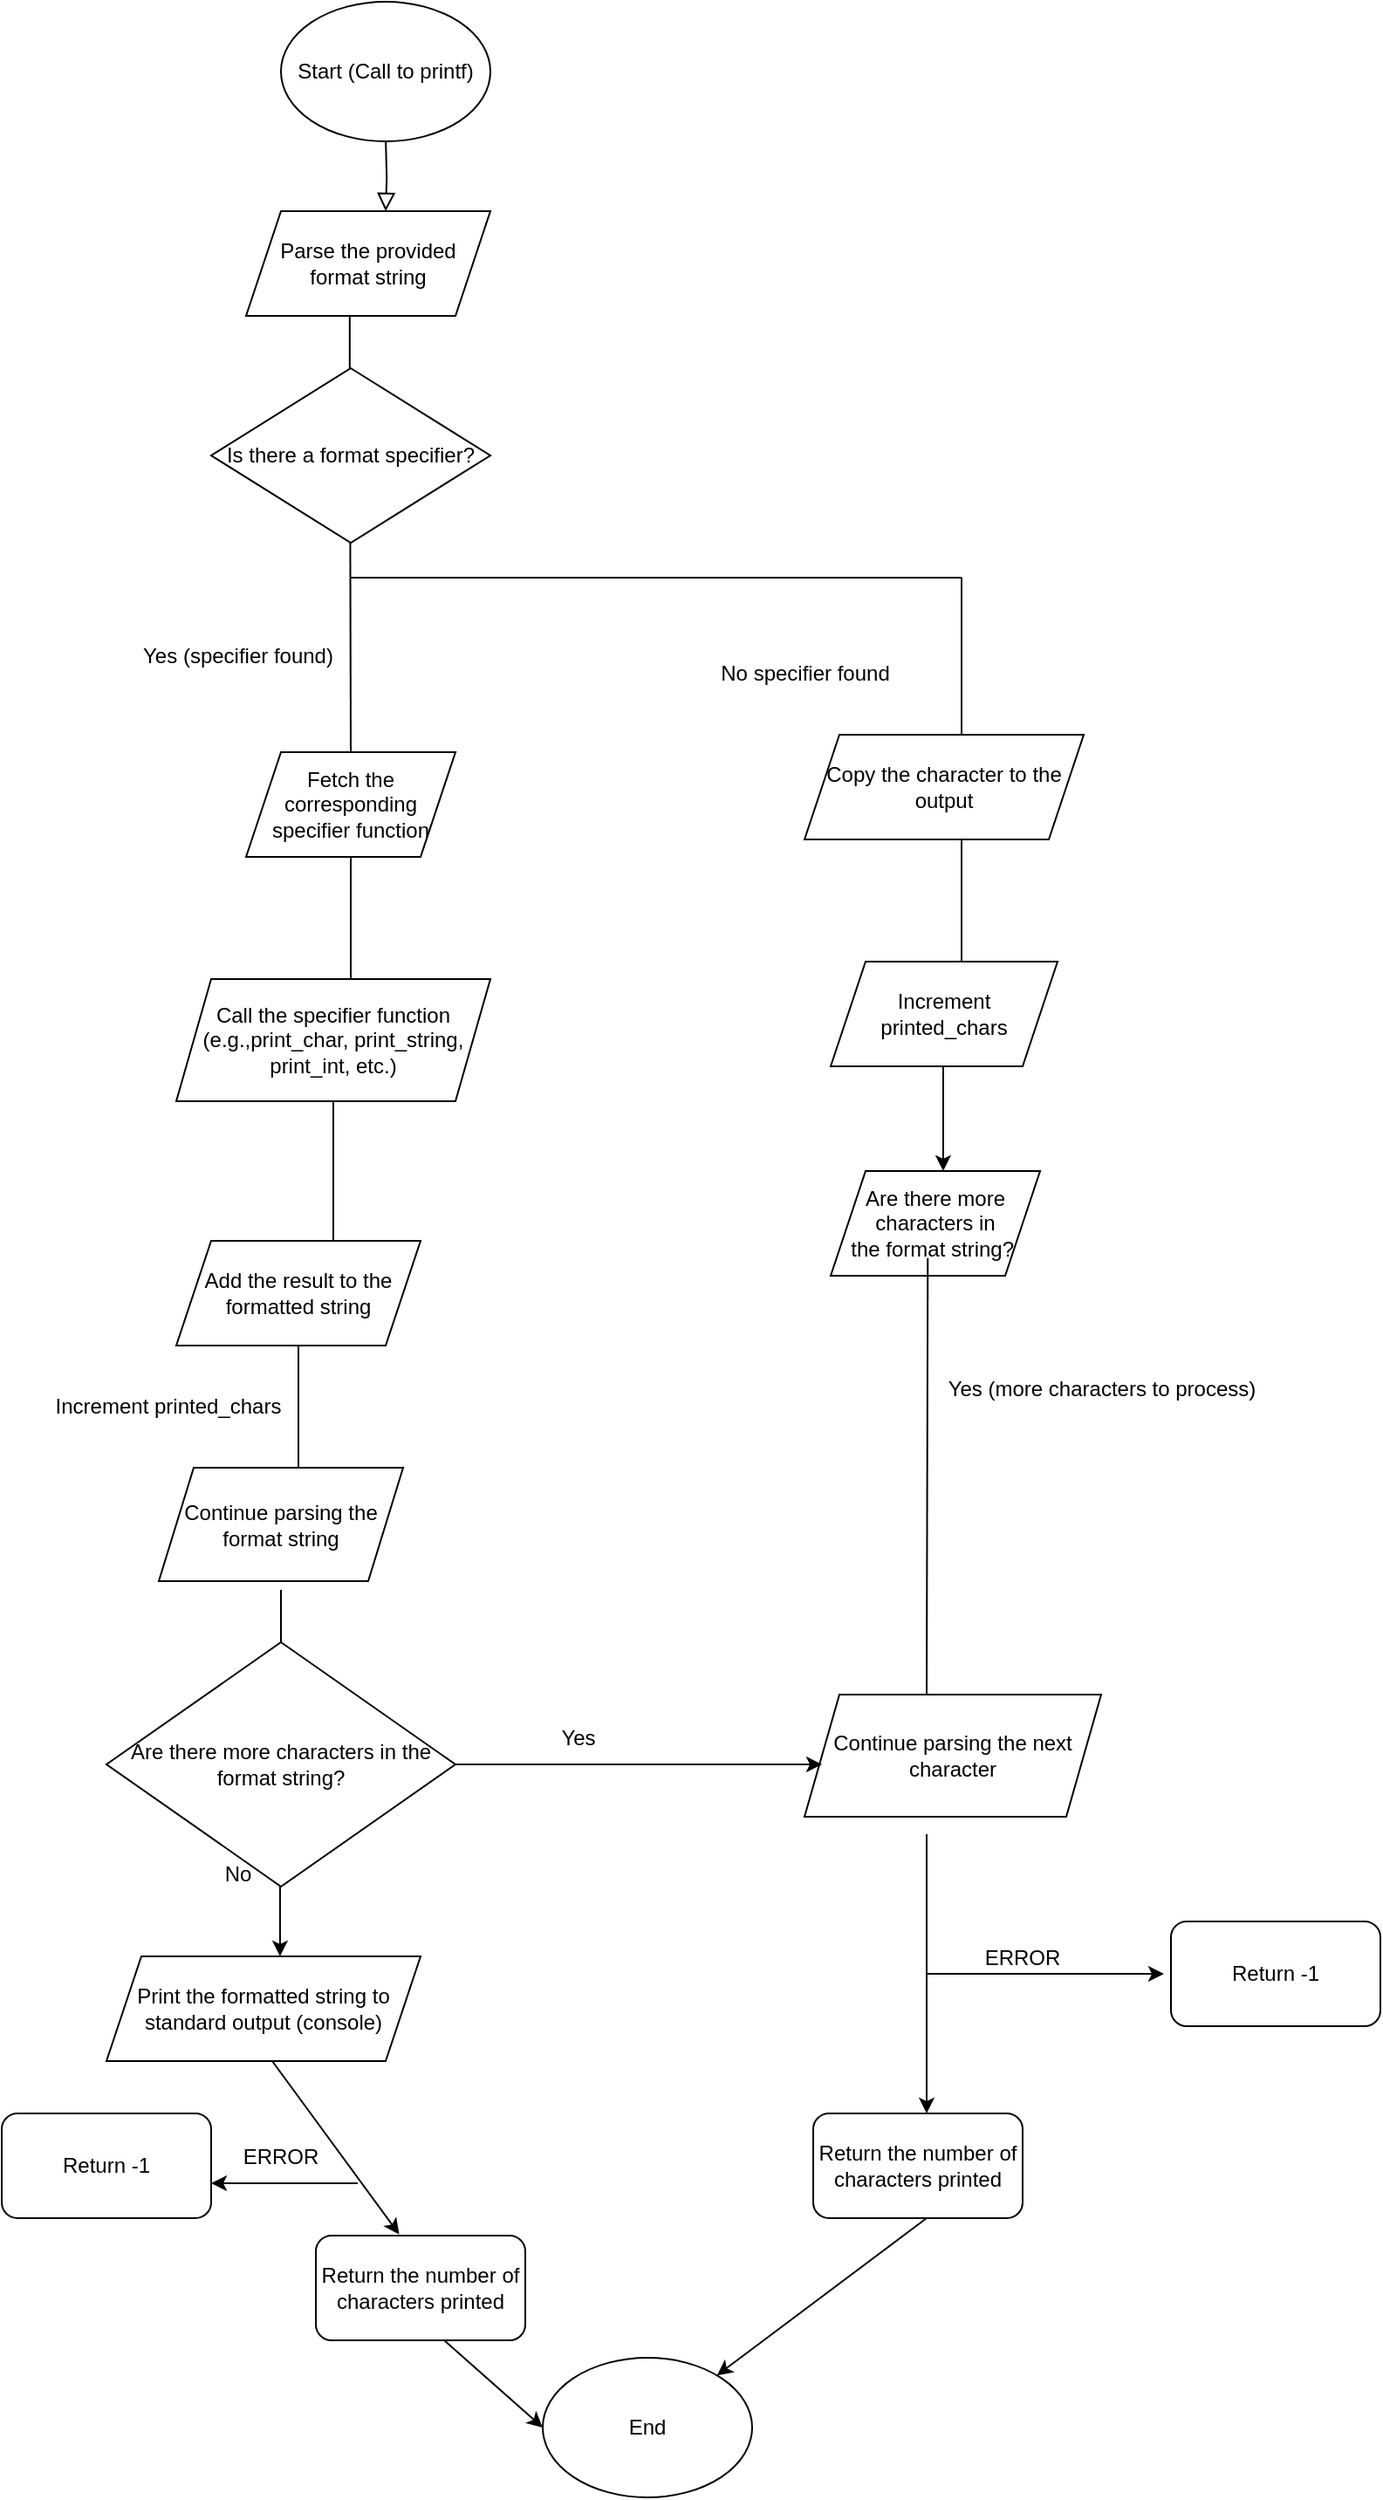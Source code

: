 <mxfile version="24.9.1">
  <diagram id="C5RBs43oDa-KdzZeNtuy" name="Page-1">
    <mxGraphModel dx="1249" dy="573" grid="1" gridSize="10" guides="1" tooltips="1" connect="1" arrows="1" fold="1" page="1" pageScale="1" pageWidth="1169" pageHeight="827" background="none" math="0" shadow="0">
      <root>
        <mxCell id="WIyWlLk6GJQsqaUBKTNV-0" />
        <mxCell id="WIyWlLk6GJQsqaUBKTNV-1" parent="WIyWlLk6GJQsqaUBKTNV-0" />
        <mxCell id="WIyWlLk6GJQsqaUBKTNV-2" value="" style="rounded=0;html=1;jettySize=auto;orthogonalLoop=1;fontSize=11;endArrow=block;endFill=0;endSize=8;strokeWidth=1;shadow=0;labelBackgroundColor=none;edgeStyle=orthogonalEdgeStyle;fontColor=default;" parent="WIyWlLk6GJQsqaUBKTNV-1" edge="1">
          <mxGeometry relative="1" as="geometry">
            <mxPoint x="220.059" y="120" as="sourcePoint" />
            <mxPoint x="220.0" y="160" as="targetPoint" />
          </mxGeometry>
        </mxCell>
        <mxCell id="ZbzTx8bvdQ4IVM7PE_-E-2" style="edgeStyle=orthogonalEdgeStyle;rounded=0;orthogonalLoop=1;jettySize=auto;html=1;exitX=0.5;exitY=1;exitDx=0;exitDy=0;labelBackgroundColor=none;fontColor=default;" edge="1" parent="WIyWlLk6GJQsqaUBKTNV-1">
          <mxGeometry relative="1" as="geometry">
            <mxPoint x="219.862" y="120.172" as="targetPoint" />
            <mxPoint x="220" y="120" as="sourcePoint" />
          </mxGeometry>
        </mxCell>
        <mxCell id="ZbzTx8bvdQ4IVM7PE_-E-1" value="Parse the provided format &lt;span class=&quot;hljs-type&quot;&gt;string&lt;/span&gt;" style="shape=parallelogram;perimeter=parallelogramPerimeter;whiteSpace=wrap;html=1;fixedSize=1;labelBackgroundColor=none;" vertex="1" parent="WIyWlLk6GJQsqaUBKTNV-1">
          <mxGeometry x="140" y="160" width="140" height="60" as="geometry" />
        </mxCell>
        <mxCell id="ZbzTx8bvdQ4IVM7PE_-E-4" value="" style="endArrow=classic;html=1;rounded=0;exitX=0;exitY=1;exitDx=0;exitDy=0;labelBackgroundColor=none;fontColor=default;" edge="1" parent="WIyWlLk6GJQsqaUBKTNV-1">
          <mxGeometry width="50" height="50" relative="1" as="geometry">
            <mxPoint x="199.41" y="220" as="sourcePoint" />
            <mxPoint x="199.41" y="270" as="targetPoint" />
          </mxGeometry>
        </mxCell>
        <mxCell id="ZbzTx8bvdQ4IVM7PE_-E-15" value="" style="endArrow=none;html=1;rounded=0;labelBackgroundColor=none;fontColor=default;" edge="1" parent="WIyWlLk6GJQsqaUBKTNV-1">
          <mxGeometry width="50" height="50" relative="1" as="geometry">
            <mxPoint x="199.66" y="330" as="sourcePoint" />
            <mxPoint x="200" y="470" as="targetPoint" />
          </mxGeometry>
        </mxCell>
        <mxCell id="ZbzTx8bvdQ4IVM7PE_-E-16" value="" style="endArrow=none;html=1;rounded=0;labelBackgroundColor=none;fontColor=default;" edge="1" parent="WIyWlLk6GJQsqaUBKTNV-1">
          <mxGeometry width="50" height="50" relative="1" as="geometry">
            <mxPoint x="200" y="370" as="sourcePoint" />
            <mxPoint x="550" y="370" as="targetPoint" />
          </mxGeometry>
        </mxCell>
        <mxCell id="ZbzTx8bvdQ4IVM7PE_-E-17" value="" style="endArrow=none;html=1;rounded=0;labelBackgroundColor=none;fontColor=default;" edge="1" parent="WIyWlLk6GJQsqaUBKTNV-1">
          <mxGeometry width="50" height="50" relative="1" as="geometry">
            <mxPoint x="550" y="370" as="sourcePoint" />
            <mxPoint x="550" y="460" as="targetPoint" />
          </mxGeometry>
        </mxCell>
        <mxCell id="ZbzTx8bvdQ4IVM7PE_-E-18" value="No specifier found" style="text;html=1;align=center;verticalAlign=middle;resizable=0;points=[];autosize=1;strokeColor=none;fillColor=none;labelBackgroundColor=none;" vertex="1" parent="WIyWlLk6GJQsqaUBKTNV-1">
          <mxGeometry x="400" y="410" width="120" height="30" as="geometry" />
        </mxCell>
        <mxCell id="ZbzTx8bvdQ4IVM7PE_-E-19" value="Copy the character &lt;span class=&quot;hljs-keyword&quot;&gt;to&lt;/span&gt; the output" style="shape=parallelogram;perimeter=parallelogramPerimeter;whiteSpace=wrap;html=1;fixedSize=1;labelBackgroundColor=none;" vertex="1" parent="WIyWlLk6GJQsqaUBKTNV-1">
          <mxGeometry x="460" y="460" width="160" height="60" as="geometry" />
        </mxCell>
        <mxCell id="ZbzTx8bvdQ4IVM7PE_-E-20" value="" style="endArrow=none;html=1;rounded=0;labelBackgroundColor=none;fontColor=default;" edge="1" parent="WIyWlLk6GJQsqaUBKTNV-1">
          <mxGeometry width="50" height="50" relative="1" as="geometry">
            <mxPoint x="550" y="590" as="sourcePoint" />
            <mxPoint x="550" y="520" as="targetPoint" />
          </mxGeometry>
        </mxCell>
        <mxCell id="ZbzTx8bvdQ4IVM7PE_-E-22" value="" style="endArrow=classic;html=1;rounded=0;labelBackgroundColor=none;fontColor=default;" edge="1" parent="WIyWlLk6GJQsqaUBKTNV-1">
          <mxGeometry width="50" height="50" relative="1" as="geometry">
            <mxPoint x="539.47" y="650" as="sourcePoint" />
            <mxPoint x="539.47" y="710" as="targetPoint" />
          </mxGeometry>
        </mxCell>
        <mxCell id="ZbzTx8bvdQ4IVM7PE_-E-23" value="Increment printed_chars" style="shape=parallelogram;perimeter=parallelogramPerimeter;whiteSpace=wrap;html=1;fixedSize=1;labelBackgroundColor=none;" vertex="1" parent="WIyWlLk6GJQsqaUBKTNV-1">
          <mxGeometry x="475" y="590" width="130" height="60" as="geometry" />
        </mxCell>
        <mxCell id="ZbzTx8bvdQ4IVM7PE_-E-24" value="Are there more characters &lt;span class=&quot;hljs-keyword&quot;&gt;in&lt;/span&gt;&lt;div&gt;&lt;span class=&quot;hljs-keyword&quot;&gt;the format &lt;span class=&quot;hljs-type&quot;&gt;string&lt;/span&gt;?&amp;nbsp;&lt;br&gt;&lt;/span&gt;&lt;/div&gt;" style="shape=parallelogram;perimeter=parallelogramPerimeter;whiteSpace=wrap;html=1;fixedSize=1;labelBackgroundColor=none;" vertex="1" parent="WIyWlLk6GJQsqaUBKTNV-1">
          <mxGeometry x="475" y="710" width="120" height="60" as="geometry" />
        </mxCell>
        <mxCell id="ZbzTx8bvdQ4IVM7PE_-E-25" value="" style="endArrow=none;html=1;rounded=0;entryX=0.408;entryY=0.002;entryDx=0;entryDy=0;entryPerimeter=0;labelBackgroundColor=none;fontColor=default;" edge="1" parent="WIyWlLk6GJQsqaUBKTNV-1">
          <mxGeometry width="50" height="50" relative="1" as="geometry">
            <mxPoint x="530.64" y="759.86" as="sourcePoint" />
            <mxPoint x="530.0" y="1010.0" as="targetPoint" />
          </mxGeometry>
        </mxCell>
        <mxCell id="ZbzTx8bvdQ4IVM7PE_-E-26" value="Yes (more characters &lt;span class=&quot;hljs-keyword&quot;&gt;to&lt;/span&gt; process)" style="text;html=1;align=center;verticalAlign=middle;resizable=0;points=[];autosize=1;strokeColor=none;fillColor=none;labelBackgroundColor=none;" vertex="1" parent="WIyWlLk6GJQsqaUBKTNV-1">
          <mxGeometry x="530" y="820" width="200" height="30" as="geometry" />
        </mxCell>
        <mxCell id="ZbzTx8bvdQ4IVM7PE_-E-27" value="&lt;span class=&quot;hljs-keyword&quot;&gt;Continue&lt;/span&gt; parsing the &lt;span class=&quot;hljs-keyword&quot;&gt;next&lt;/span&gt; character" style="shape=parallelogram;perimeter=parallelogramPerimeter;whiteSpace=wrap;html=1;fixedSize=1;labelBackgroundColor=none;" vertex="1" parent="WIyWlLk6GJQsqaUBKTNV-1">
          <mxGeometry x="460" y="1010" width="170" height="70" as="geometry" />
        </mxCell>
        <mxCell id="ZbzTx8bvdQ4IVM7PE_-E-28" value="" style="endArrow=classic;html=1;rounded=0;labelBackgroundColor=none;fontColor=default;" edge="1" parent="WIyWlLk6GJQsqaUBKTNV-1">
          <mxGeometry width="50" height="50" relative="1" as="geometry">
            <mxPoint x="530" y="1090" as="sourcePoint" />
            <mxPoint x="530" y="1250" as="targetPoint" />
          </mxGeometry>
        </mxCell>
        <mxCell id="ZbzTx8bvdQ4IVM7PE_-E-29" value="&lt;span class=&quot;hljs-keyword&quot;&gt;Return&lt;/span&gt; the number &lt;span class=&quot;hljs-keyword&quot;&gt;of&lt;/span&gt; characters printed" style="rounded=1;whiteSpace=wrap;html=1;labelBackgroundColor=none;" vertex="1" parent="WIyWlLk6GJQsqaUBKTNV-1">
          <mxGeometry x="465" y="1250" width="120" height="60" as="geometry" />
        </mxCell>
        <mxCell id="ZbzTx8bvdQ4IVM7PE_-E-30" value="Yes (specifier found)" style="text;html=1;align=center;verticalAlign=middle;resizable=0;points=[];autosize=1;strokeColor=none;fillColor=none;labelBackgroundColor=none;" vertex="1" parent="WIyWlLk6GJQsqaUBKTNV-1">
          <mxGeometry x="70" y="400" width="130" height="30" as="geometry" />
        </mxCell>
        <mxCell id="ZbzTx8bvdQ4IVM7PE_-E-31" value="Fetch the corresponding specifier &lt;span class=&quot;hljs-keyword&quot;&gt;function&lt;/span&gt;" style="shape=parallelogram;perimeter=parallelogramPerimeter;whiteSpace=wrap;html=1;fixedSize=1;labelBackgroundColor=none;" vertex="1" parent="WIyWlLk6GJQsqaUBKTNV-1">
          <mxGeometry x="140" y="470" width="120" height="60" as="geometry" />
        </mxCell>
        <mxCell id="ZbzTx8bvdQ4IVM7PE_-E-32" value="" style="endArrow=none;html=1;rounded=0;labelBackgroundColor=none;fontColor=default;" edge="1" parent="WIyWlLk6GJQsqaUBKTNV-1">
          <mxGeometry width="50" height="50" relative="1" as="geometry">
            <mxPoint x="200" y="600" as="sourcePoint" />
            <mxPoint x="200" y="530" as="targetPoint" />
          </mxGeometry>
        </mxCell>
        <mxCell id="ZbzTx8bvdQ4IVM7PE_-E-34" value="&lt;span class=&quot;hljs-keyword&quot;&gt;Call&lt;/span&gt; the specifier &lt;span class=&quot;hljs-keyword&quot;&gt;function&lt;/span&gt; (e.g.,print_char, print_string, print_int, etc.)" style="shape=parallelogram;perimeter=parallelogramPerimeter;whiteSpace=wrap;html=1;fixedSize=1;labelBackgroundColor=none;" vertex="1" parent="WIyWlLk6GJQsqaUBKTNV-1">
          <mxGeometry x="100" y="600" width="180" height="70" as="geometry" />
        </mxCell>
        <mxCell id="ZbzTx8bvdQ4IVM7PE_-E-35" value="" style="endArrow=none;html=1;rounded=0;labelBackgroundColor=none;fontColor=default;" edge="1" parent="WIyWlLk6GJQsqaUBKTNV-1">
          <mxGeometry width="50" height="50" relative="1" as="geometry">
            <mxPoint x="190" y="750" as="sourcePoint" />
            <mxPoint x="190" y="670" as="targetPoint" />
          </mxGeometry>
        </mxCell>
        <mxCell id="ZbzTx8bvdQ4IVM7PE_-E-36" value="Add the result &lt;span class=&quot;hljs-keyword&quot;&gt;to&lt;/span&gt; the formatted &lt;span class=&quot;hljs-type&quot;&gt;string&lt;/span&gt;" style="shape=parallelogram;perimeter=parallelogramPerimeter;whiteSpace=wrap;html=1;fixedSize=1;labelBackgroundColor=none;" vertex="1" parent="WIyWlLk6GJQsqaUBKTNV-1">
          <mxGeometry x="100" y="750" width="140" height="60" as="geometry" />
        </mxCell>
        <mxCell id="ZbzTx8bvdQ4IVM7PE_-E-37" value="" style="endArrow=none;html=1;rounded=0;labelBackgroundColor=none;fontColor=default;" edge="1" parent="WIyWlLk6GJQsqaUBKTNV-1">
          <mxGeometry width="50" height="50" relative="1" as="geometry">
            <mxPoint x="170" y="880" as="sourcePoint" />
            <mxPoint x="170" y="810" as="targetPoint" />
          </mxGeometry>
        </mxCell>
        <mxCell id="ZbzTx8bvdQ4IVM7PE_-E-38" value="Increment printed_chars" style="text;html=1;align=center;verticalAlign=middle;resizable=0;points=[];autosize=1;strokeColor=none;fillColor=none;labelBackgroundColor=none;" vertex="1" parent="WIyWlLk6GJQsqaUBKTNV-1">
          <mxGeometry x="20" y="830" width="150" height="30" as="geometry" />
        </mxCell>
        <mxCell id="ZbzTx8bvdQ4IVM7PE_-E-39" value="&lt;span class=&quot;hljs-keyword&quot;&gt;Continue&lt;/span&gt; parsing the format &lt;span class=&quot;hljs-type&quot;&gt;string&lt;/span&gt;" style="shape=parallelogram;perimeter=parallelogramPerimeter;whiteSpace=wrap;html=1;fixedSize=1;labelBackgroundColor=none;" vertex="1" parent="WIyWlLk6GJQsqaUBKTNV-1">
          <mxGeometry x="90" y="880" width="140" height="65" as="geometry" />
        </mxCell>
        <mxCell id="ZbzTx8bvdQ4IVM7PE_-E-40" value="" style="endArrow=none;html=1;rounded=0;labelBackgroundColor=none;fontColor=default;" edge="1" parent="WIyWlLk6GJQsqaUBKTNV-1">
          <mxGeometry width="50" height="50" relative="1" as="geometry">
            <mxPoint x="160" y="1010" as="sourcePoint" />
            <mxPoint x="160" y="950" as="targetPoint" />
          </mxGeometry>
        </mxCell>
        <mxCell id="ZbzTx8bvdQ4IVM7PE_-E-42" value="" style="endArrow=classic;html=1;rounded=0;labelBackgroundColor=none;fontColor=default;" edge="1" parent="WIyWlLk6GJQsqaUBKTNV-1">
          <mxGeometry width="50" height="50" relative="1" as="geometry">
            <mxPoint x="159.47" y="1070" as="sourcePoint" />
            <mxPoint x="159.47" y="1160" as="targetPoint" />
          </mxGeometry>
        </mxCell>
        <mxCell id="ZbzTx8bvdQ4IVM7PE_-E-43" value="" style="endArrow=classic;html=1;rounded=0;labelBackgroundColor=none;fontColor=default;" edge="1" parent="WIyWlLk6GJQsqaUBKTNV-1">
          <mxGeometry width="50" height="50" relative="1" as="geometry">
            <mxPoint x="210" y="1050" as="sourcePoint" />
            <mxPoint x="470" y="1050" as="targetPoint" />
          </mxGeometry>
        </mxCell>
        <mxCell id="ZbzTx8bvdQ4IVM7PE_-E-44" value="No" style="text;html=1;align=center;verticalAlign=middle;resizable=0;points=[];autosize=1;strokeColor=none;fillColor=none;labelBackgroundColor=none;" vertex="1" parent="WIyWlLk6GJQsqaUBKTNV-1">
          <mxGeometry x="115" y="1098" width="40" height="30" as="geometry" />
        </mxCell>
        <mxCell id="ZbzTx8bvdQ4IVM7PE_-E-45" value="Yes" style="text;html=1;align=center;verticalAlign=middle;resizable=0;points=[];autosize=1;strokeColor=none;fillColor=none;labelBackgroundColor=none;" vertex="1" parent="WIyWlLk6GJQsqaUBKTNV-1">
          <mxGeometry x="310" y="1020" width="40" height="30" as="geometry" />
        </mxCell>
        <mxCell id="ZbzTx8bvdQ4IVM7PE_-E-46" value="Print the formatted &lt;span class=&quot;hljs-type&quot;&gt;string&lt;/span&gt; &lt;span class=&quot;hljs-keyword&quot;&gt;to&lt;/span&gt; standard&amp;nbsp;output (console)" style="shape=parallelogram;perimeter=parallelogramPerimeter;whiteSpace=wrap;html=1;fixedSize=1;labelBackgroundColor=none;" vertex="1" parent="WIyWlLk6GJQsqaUBKTNV-1">
          <mxGeometry x="60" y="1160" width="180" height="60" as="geometry" />
        </mxCell>
        <mxCell id="ZbzTx8bvdQ4IVM7PE_-E-47" value="" style="endArrow=classic;html=1;rounded=0;entryX=0.398;entryY=-0.012;entryDx=0;entryDy=0;entryPerimeter=0;labelBackgroundColor=none;fontColor=default;" edge="1" parent="WIyWlLk6GJQsqaUBKTNV-1" target="ZbzTx8bvdQ4IVM7PE_-E-49">
          <mxGeometry width="50" height="50" relative="1" as="geometry">
            <mxPoint x="155" y="1220" as="sourcePoint" />
            <mxPoint x="155" y="1300" as="targetPoint" />
          </mxGeometry>
        </mxCell>
        <mxCell id="ZbzTx8bvdQ4IVM7PE_-E-49" value="&lt;span class=&quot;hljs-keyword&quot;&gt;Return&lt;/span&gt; the number &lt;span class=&quot;hljs-keyword&quot;&gt;of&lt;/span&gt; characters printed" style="rounded=1;whiteSpace=wrap;html=1;labelBackgroundColor=none;" vertex="1" parent="WIyWlLk6GJQsqaUBKTNV-1">
          <mxGeometry x="180" y="1320" width="120" height="60" as="geometry" />
        </mxCell>
        <mxCell id="ZbzTx8bvdQ4IVM7PE_-E-52" value="Start (&lt;span class=&quot;hljs-keyword&quot;&gt;Call&lt;/span&gt;&amp;nbsp;&lt;span class=&quot;hljs-keyword&quot;&gt;to&lt;/span&gt;&amp;nbsp;printf)" style="ellipse;whiteSpace=wrap;html=1;labelBackgroundColor=none;" vertex="1" parent="WIyWlLk6GJQsqaUBKTNV-1">
          <mxGeometry x="160" y="40" width="120" height="80" as="geometry" />
        </mxCell>
        <mxCell id="ZbzTx8bvdQ4IVM7PE_-E-53" value="&lt;span class=&quot;hljs-built_in&quot;&gt;Is&lt;/span&gt;&amp;nbsp;there a format specifier?" style="rhombus;whiteSpace=wrap;html=1;labelBackgroundColor=none;" vertex="1" parent="WIyWlLk6GJQsqaUBKTNV-1">
          <mxGeometry x="120" y="250" width="160" height="100" as="geometry" />
        </mxCell>
        <mxCell id="ZbzTx8bvdQ4IVM7PE_-E-55" value="Are there more characters&amp;nbsp;&lt;span class=&quot;hljs-keyword&quot;&gt;in&amp;nbsp;&lt;/span&gt;the format&amp;nbsp;&lt;span class=&quot;hljs-type&quot;&gt;string&lt;/span&gt;?" style="rhombus;whiteSpace=wrap;html=1;labelBackgroundColor=none;" vertex="1" parent="WIyWlLk6GJQsqaUBKTNV-1">
          <mxGeometry x="60" y="980" width="200" height="140" as="geometry" />
        </mxCell>
        <mxCell id="ZbzTx8bvdQ4IVM7PE_-E-56" value="" style="endArrow=classic;html=1;rounded=0;exitX=0.614;exitY=1.002;exitDx=0;exitDy=0;exitPerimeter=0;labelBackgroundColor=none;fontColor=default;" edge="1" parent="WIyWlLk6GJQsqaUBKTNV-1" source="ZbzTx8bvdQ4IVM7PE_-E-49">
          <mxGeometry width="50" height="50" relative="1" as="geometry">
            <mxPoint x="230" y="1380" as="sourcePoint" />
            <mxPoint x="310" y="1430" as="targetPoint" />
          </mxGeometry>
        </mxCell>
        <mxCell id="ZbzTx8bvdQ4IVM7PE_-E-57" value="" style="endArrow=classic;html=1;rounded=0;labelBackgroundColor=none;fontColor=default;" edge="1" parent="WIyWlLk6GJQsqaUBKTNV-1" target="ZbzTx8bvdQ4IVM7PE_-E-58">
          <mxGeometry width="50" height="50" relative="1" as="geometry">
            <mxPoint x="530" y="1310" as="sourcePoint" />
            <mxPoint x="450" y="1390" as="targetPoint" />
          </mxGeometry>
        </mxCell>
        <mxCell id="ZbzTx8bvdQ4IVM7PE_-E-58" value="End" style="ellipse;whiteSpace=wrap;html=1;labelBackgroundColor=none;" vertex="1" parent="WIyWlLk6GJQsqaUBKTNV-1">
          <mxGeometry x="310" y="1390" width="120" height="80" as="geometry" />
        </mxCell>
        <mxCell id="ZbzTx8bvdQ4IVM7PE_-E-59" value="" style="endArrow=classic;html=1;rounded=0;labelBackgroundColor=none;fontColor=default;" edge="1" parent="WIyWlLk6GJQsqaUBKTNV-1">
          <mxGeometry width="50" height="50" relative="1" as="geometry">
            <mxPoint x="530" y="1170" as="sourcePoint" />
            <mxPoint x="666" y="1170" as="targetPoint" />
          </mxGeometry>
        </mxCell>
        <mxCell id="ZbzTx8bvdQ4IVM7PE_-E-60" value="ERROR" style="text;html=1;align=center;verticalAlign=middle;whiteSpace=wrap;rounded=0;labelBackgroundColor=none;" vertex="1" parent="WIyWlLk6GJQsqaUBKTNV-1">
          <mxGeometry x="550" y="1140" width="70" height="42" as="geometry" />
        </mxCell>
        <mxCell id="ZbzTx8bvdQ4IVM7PE_-E-61" value="Return -1" style="rounded=1;whiteSpace=wrap;html=1;labelBackgroundColor=none;" vertex="1" parent="WIyWlLk6GJQsqaUBKTNV-1">
          <mxGeometry x="670" y="1140" width="120" height="60" as="geometry" />
        </mxCell>
        <mxCell id="ZbzTx8bvdQ4IVM7PE_-E-63" value="Return -1" style="rounded=1;whiteSpace=wrap;html=1;labelBackgroundColor=none;" vertex="1" parent="WIyWlLk6GJQsqaUBKTNV-1">
          <mxGeometry y="1250" width="120" height="60" as="geometry" />
        </mxCell>
        <mxCell id="ZbzTx8bvdQ4IVM7PE_-E-64" value="ERROR" style="text;html=1;align=center;verticalAlign=middle;whiteSpace=wrap;rounded=0;labelBackgroundColor=none;" vertex="1" parent="WIyWlLk6GJQsqaUBKTNV-1">
          <mxGeometry x="130" y="1260" width="60" height="30" as="geometry" />
        </mxCell>
        <mxCell id="ZbzTx8bvdQ4IVM7PE_-E-65" value="" style="endArrow=classic;html=1;rounded=0;labelBackgroundColor=none;fontColor=default;" edge="1" parent="WIyWlLk6GJQsqaUBKTNV-1">
          <mxGeometry width="50" height="50" relative="1" as="geometry">
            <mxPoint x="204" y="1290" as="sourcePoint" />
            <mxPoint x="120" y="1290" as="targetPoint" />
          </mxGeometry>
        </mxCell>
      </root>
    </mxGraphModel>
  </diagram>
</mxfile>
